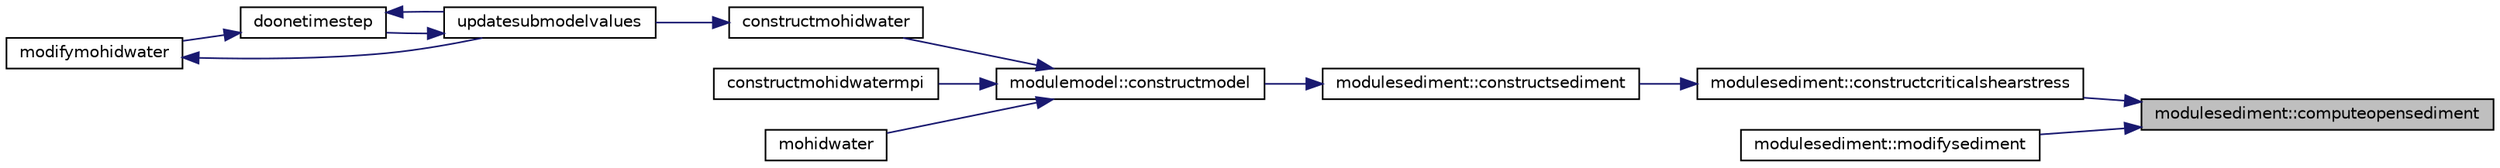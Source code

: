 digraph "modulesediment::computeopensediment"
{
 // LATEX_PDF_SIZE
  edge [fontname="Helvetica",fontsize="10",labelfontname="Helvetica",labelfontsize="10"];
  node [fontname="Helvetica",fontsize="10",shape=record];
  rankdir="RL";
  Node1 [label="modulesediment::computeopensediment",height=0.2,width=0.4,color="black", fillcolor="grey75", style="filled", fontcolor="black",tooltip=" "];
  Node1 -> Node2 [dir="back",color="midnightblue",fontsize="10",style="solid"];
  Node2 [label="modulesediment::constructcriticalshearstress",height=0.2,width=0.4,color="black", fillcolor="white", style="filled",URL="$namespacemodulesediment.html#a816e46154f7c824c75be6572b099e18a",tooltip=" "];
  Node2 -> Node3 [dir="back",color="midnightblue",fontsize="10",style="solid"];
  Node3 [label="modulesediment::constructsediment",height=0.2,width=0.4,color="black", fillcolor="white", style="filled",URL="$namespacemodulesediment.html#a1a3b01f7483f6fefc6f2dac6a51d664c",tooltip=" "];
  Node3 -> Node4 [dir="back",color="midnightblue",fontsize="10",style="solid"];
  Node4 [label="modulemodel::constructmodel",height=0.2,width=0.4,color="black", fillcolor="white", style="filled",URL="$namespacemodulemodel.html#abcddd2b6e97f110b0c5b3bb00f069570",tooltip=" "];
  Node4 -> Node5 [dir="back",color="midnightblue",fontsize="10",style="solid"];
  Node5 [label="constructmohidwater",height=0.2,width=0.4,color="black", fillcolor="white", style="filled",URL="$_main_8_f90.html#abc6cfc7bca3f0c4dda032a34b9690319",tooltip=" "];
  Node5 -> Node6 [dir="back",color="midnightblue",fontsize="10",style="solid"];
  Node6 [label="updatesubmodelvalues",height=0.2,width=0.4,color="black", fillcolor="white", style="filled",URL="$_main_8_f90.html#a4c5ecbd810307fa557d4b4e6719c7fd1",tooltip=" "];
  Node6 -> Node7 [dir="back",color="midnightblue",fontsize="10",style="solid"];
  Node7 [label="doonetimestep",height=0.2,width=0.4,color="black", fillcolor="white", style="filled",URL="$_main_8_f90.html#a5a877f32d8c35a58c7bd824a65b07dba",tooltip=" "];
  Node7 -> Node8 [dir="back",color="midnightblue",fontsize="10",style="solid"];
  Node8 [label="modifymohidwater",height=0.2,width=0.4,color="black", fillcolor="white", style="filled",URL="$_main_8_f90.html#a98b6185e00bdaa093569c6645482e68b",tooltip=" "];
  Node8 -> Node6 [dir="back",color="midnightblue",fontsize="10",style="solid"];
  Node7 -> Node6 [dir="back",color="midnightblue",fontsize="10",style="solid"];
  Node4 -> Node9 [dir="back",color="midnightblue",fontsize="10",style="solid"];
  Node9 [label="constructmohidwatermpi",height=0.2,width=0.4,color="black", fillcolor="white", style="filled",URL="$_main_8_f90.html#a364d1a7b4621ef3a56c71daf2af5147e",tooltip=" "];
  Node4 -> Node10 [dir="back",color="midnightblue",fontsize="10",style="solid"];
  Node10 [label="mohidwater",height=0.2,width=0.4,color="black", fillcolor="white", style="filled",URL="$_main_8_f90.html#a22cacab418d9e36dcaa8c3aef44b4185",tooltip=" "];
  Node1 -> Node11 [dir="back",color="midnightblue",fontsize="10",style="solid"];
  Node11 [label="modulesediment::modifysediment",height=0.2,width=0.4,color="black", fillcolor="white", style="filled",URL="$namespacemodulesediment.html#a8bd56ac218e3c51dd03eb2967d7e9398",tooltip=" "];
}
